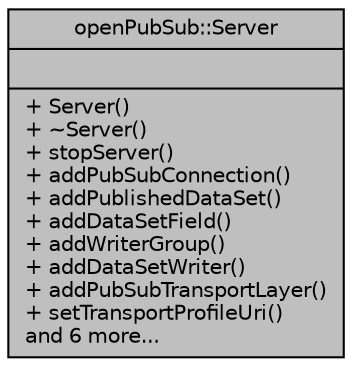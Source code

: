 digraph "openPubSub::Server"
{
 // LATEX_PDF_SIZE
  edge [fontname="Helvetica",fontsize="10",labelfontname="Helvetica",labelfontsize="10"];
  node [fontname="Helvetica",fontsize="10",shape=record];
  Node1 [label="{openPubSub::Server\n||+ Server()\l+ ~Server()\l+ stopServer()\l+ addPubSubConnection()\l+ addPublishedDataSet()\l+ addDataSetField()\l+ addWriterGroup()\l+ addDataSetWriter()\l+ addPubSubTransportLayer()\l+ setTransportProfileUri()\land 6 more...\l}",height=0.2,width=0.4,color="black", fillcolor="grey75", style="filled", fontcolor="black",tooltip=" "];
}

